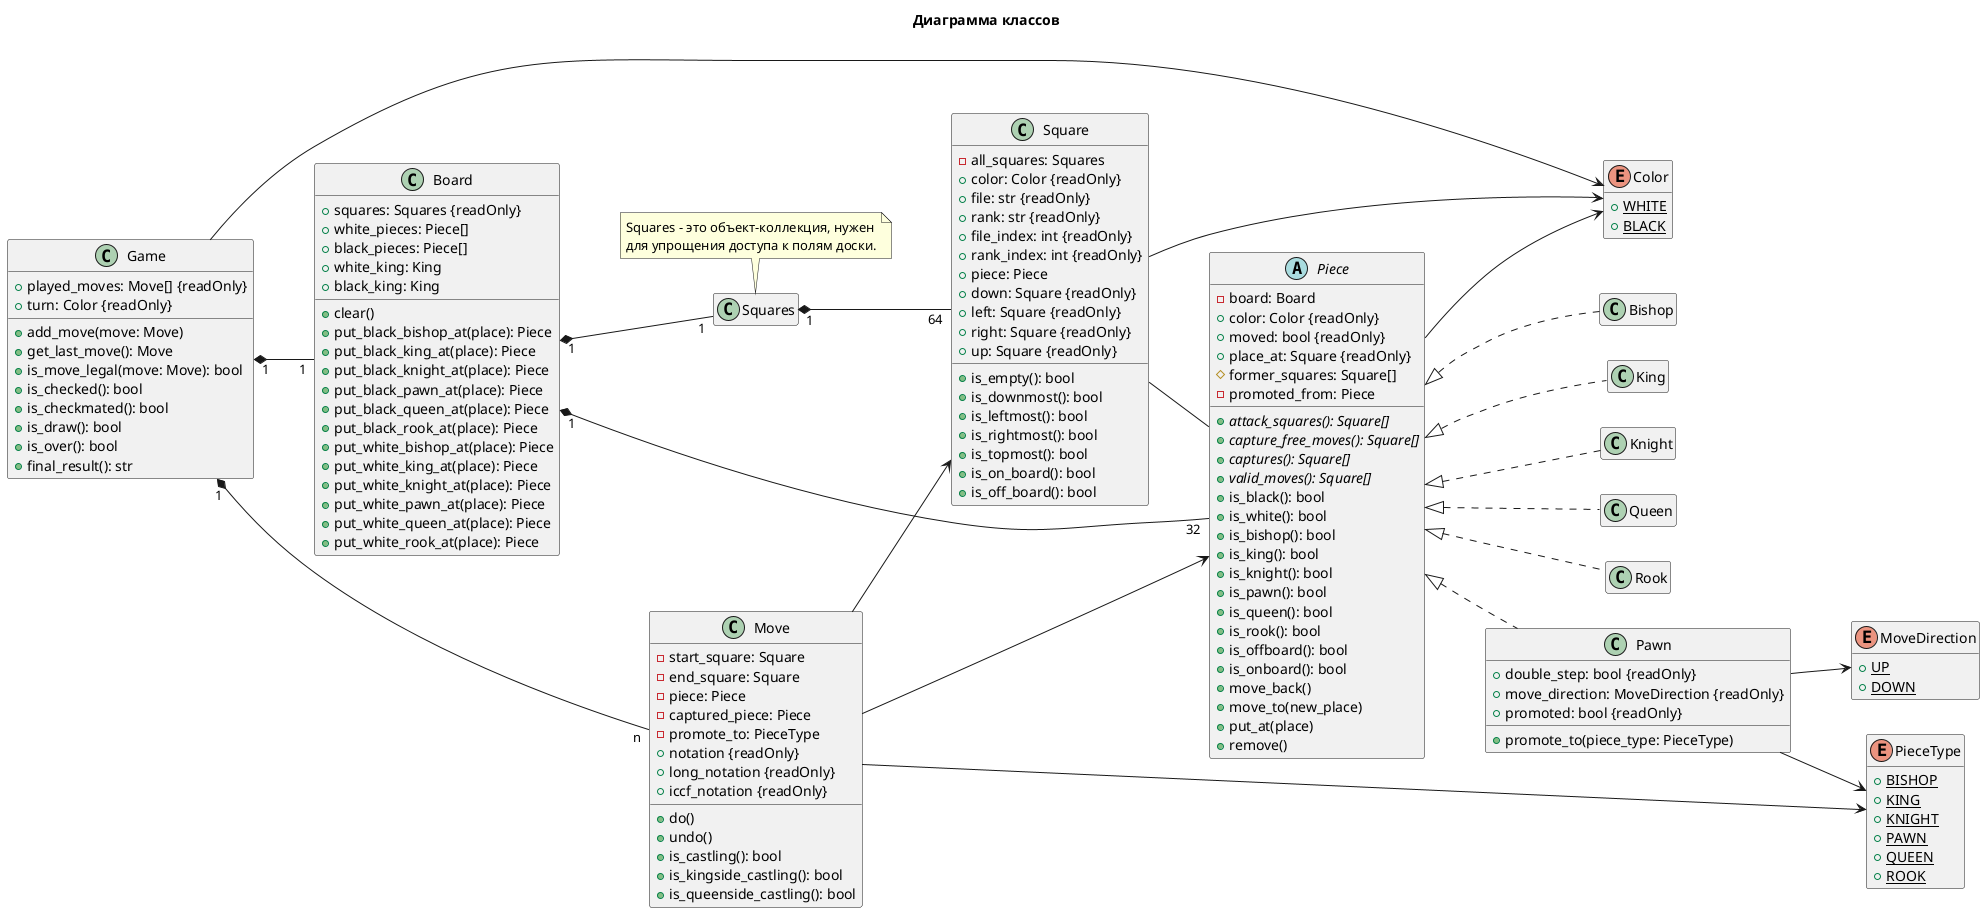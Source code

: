 @startuml
left to right direction
hide empty members
title Диаграмма классов

class Board {
  +squares: Squares {readOnly}
  +white_pieces: Piece[]
  +black_pieces: Piece[]
  +white_king: King
  +black_king: King
  +clear()
  +put_black_bishop_at(place): Piece
  +put_black_king_at(place): Piece
  +put_black_knight_at(place): Piece
  +put_black_pawn_at(place): Piece
  +put_black_queen_at(place): Piece
  +put_black_rook_at(place): Piece
  +put_white_bishop_at(place): Piece
  +put_white_king_at(place): Piece
  +put_white_knight_at(place): Piece
  +put_white_pawn_at(place): Piece
  +put_white_queen_at(place): Piece
  +put_white_rook_at(place): Piece
}
Board "1" *-- "32" Piece
Board "1" *-- "1" Squares
Squares "1" *-- "64" Square
note top of Squares
  Squares - это объект-коллекция, нужен
  для упрощения доступа к полям доски.
end note

enum Color {
  {static} + WHITE
  {static} + BLACK
}

class Game {
  +played_moves: Move[] {readOnly}
  +turn: Color {readOnly}
  +add_move(move: Move)
  +get_last_move(): Move
  +is_move_legal(move: Move): bool
  +is_checked(): bool
  +is_checkmated(): bool
  +is_draw(): bool
  +is_over(): bool
  +final_result(): str
}
Game --> Color
Game "1" *-- "1" Board
Game "1" *-- "n" Move

class Move {
  -start_square: Square
  -end_square: Square
  -piece: Piece
  -captured_piece: Piece
  -promote_to: PieceType
  +notation {readOnly}
  +long_notation {readOnly}
  +iccf_notation {readOnly}
  +do()
  +undo()
  +is_castling(): bool
  +is_kingside_castling(): bool
  +is_queenside_castling(): bool
}
Move --> Piece
Move --> PieceType
Move --> Square

enum MoveDirection {
  {static} + UP
  {static} + DOWN
}

class Pawn {
  +double_step: bool {readOnly}
  +move_direction: MoveDirection {readOnly}
  +promoted: bool {readOnly}
  +promote_to(piece_type: PieceType)
}
Pawn --> MoveDirection
Pawn --> PieceType

abstract class Piece {
  -board: Board
  +color: Color {readOnly}
  +moved: bool {readOnly}
  +place_at: Square {readOnly}
  #former_squares: Square[]
  -promoted_from: Piece
  {abstract} +attack_squares(): Square[]
  {abstract} +capture_free_moves(): Square[]
  {abstract} +captures(): Square[]
  {abstract} +valid_moves(): Square[]
  +is_black(): bool
  +is_white(): bool
  +is_bishop(): bool
  +is_king(): bool
  +is_knight(): bool
  +is_pawn(): bool
  +is_queen(): bool
  +is_rook(): bool
  +is_offboard(): bool
  +is_onboard(): bool
  +move_back()
  +move_to(new_place)
  +put_at(place)
  +remove()
}
Piece --> Color
Piece <|.. Bishop
Piece <|.. King
Piece <|.. Knight
Piece <|.. Queen
Piece <|.. Rook
Piece <|.. Pawn

enum PieceType {
  {static} +BISHOP
  {static} +KING
  {static} +KNIGHT
  {static} +PAWN
  {static} +QUEEN
  {static} +ROOK
}

class Square {
  -all_squares: Squares
  +color: Color {readOnly}
  +file: str {readOnly}
  +rank: str {readOnly}
  +file_index: int {readOnly}
  +rank_index: int {readOnly}
  +piece: Piece
  +down: Square {readOnly}
  +left: Square {readOnly}
  +right: Square {readOnly}
  +up: Square {readOnly}
  +is_empty(): bool
  +is_downmost(): bool
  +is_leftmost(): bool
  +is_rightmost(): bool
  +is_topmost(): bool
  +is_on_board(): bool
  +is_off_board(): bool
}
Square --> Color
Square -- Piece
@enduml
